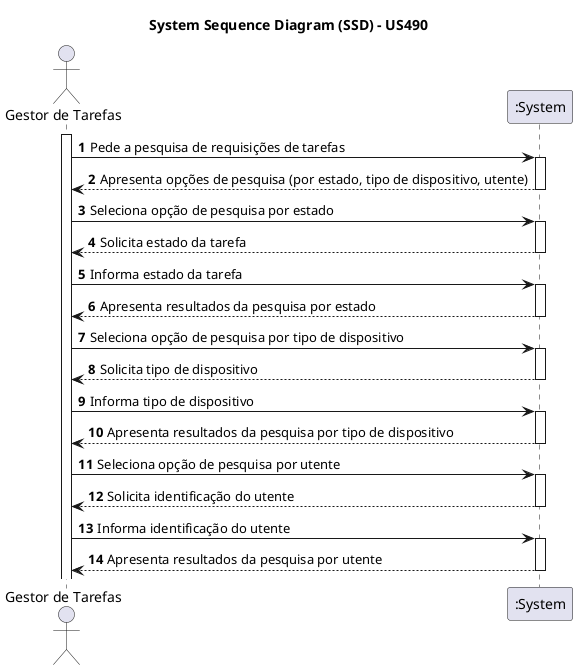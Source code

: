 @startuml
skinparam packageStyle rectangle
skinparam shadowing false

title System Sequence Diagram (SSD) - US490

autonumber

actor "Gestor de Tarefas" as Admin
participant ":System" as System

activate Admin

Admin -> System : Pede a pesquisa de requisições de tarefas
activate System

System --> Admin : Apresenta opções de pesquisa (por estado, tipo de dispositivo, utente)
deactivate System

Admin -> System : Seleciona opção de pesquisa por estado
activate System

System --> Admin : Solicita estado da tarefa
deactivate System

Admin -> System : Informa estado da tarefa
activate System

System --> Admin : Apresenta resultados da pesquisa por estado
deactivate System

Admin -> System : Seleciona opção de pesquisa por tipo de dispositivo
activate System

System --> Admin : Solicita tipo de dispositivo
deactivate System

Admin -> System : Informa tipo de dispositivo
activate System

System --> Admin : Apresenta resultados da pesquisa por tipo de dispositivo
deactivate System

Admin -> System : Seleciona opção de pesquisa por utente
activate System

System --> Admin : Solicita identificação do utente
deactivate System

Admin -> System : Informa identificação do utente
activate System

System --> Admin : Apresenta resultados da pesquisa por utente
deactivate System

@enduml